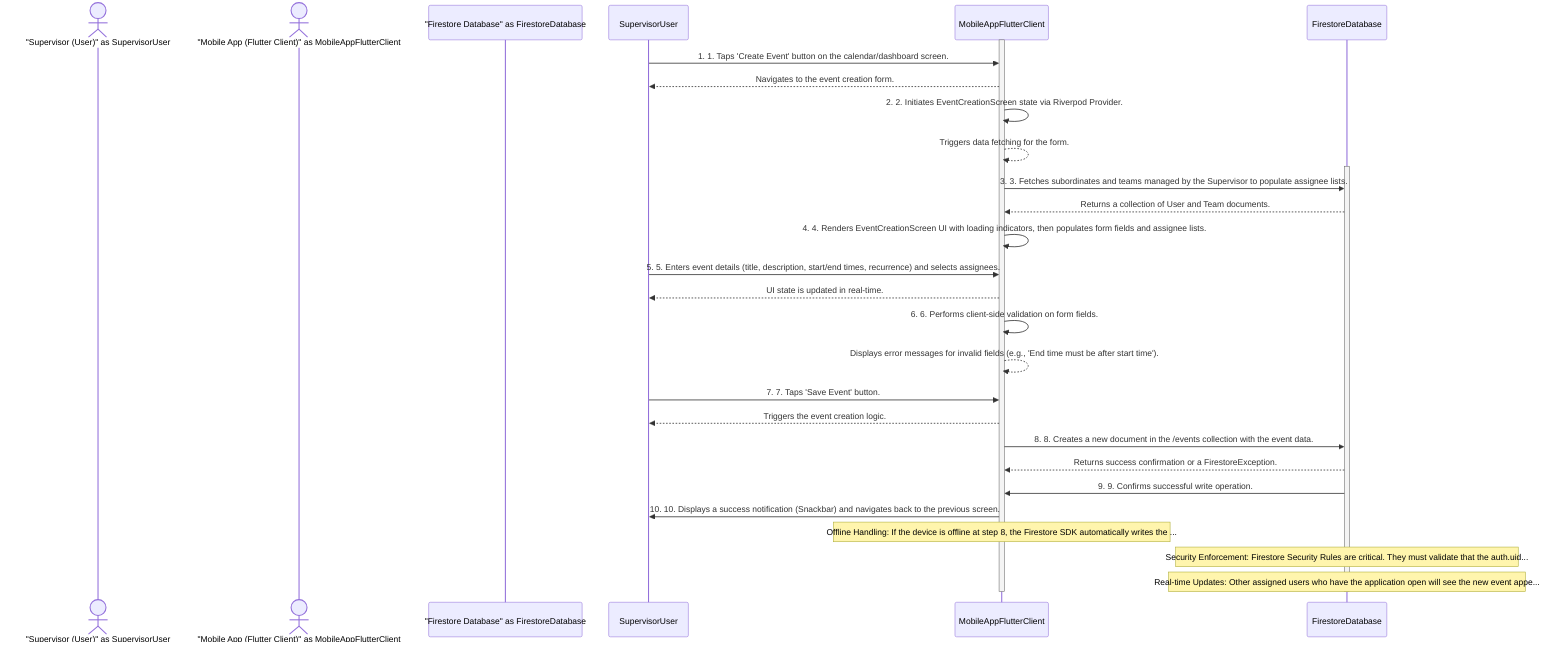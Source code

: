 sequenceDiagram
    actor "Supervisor (User)" as SupervisorUser
    actor "Mobile App (Flutter Client)" as MobileAppFlutterClient
    participant "Firestore Database" as FirestoreDatabase

    activate MobileAppFlutterClient
    SupervisorUser->>MobileAppFlutterClient: 1. 1. Taps 'Create Event' button on the calendar/dashboard screen.
    MobileAppFlutterClient-->>SupervisorUser: Navigates to the event creation form.
    MobileAppFlutterClient->>MobileAppFlutterClient: 2. 2. Initiates EventCreationScreen state via Riverpod Provider.
    MobileAppFlutterClient-->>MobileAppFlutterClient: Triggers data fetching for the form.
    activate FirestoreDatabase
    MobileAppFlutterClient->>FirestoreDatabase: 3. 3. Fetches subordinates and teams managed by the Supervisor to populate assignee lists.
    FirestoreDatabase-->>MobileAppFlutterClient: Returns a collection of User and Team documents.
    MobileAppFlutterClient->>MobileAppFlutterClient: 4. 4. Renders EventCreationScreen UI with loading indicators, then populates form fields and assignee lists.
    SupervisorUser->>MobileAppFlutterClient: 5. 5. Enters event details (title, description, start/end times, recurrence) and selects assignees.
    MobileAppFlutterClient-->>SupervisorUser: UI state is updated in real-time.
    MobileAppFlutterClient->>MobileAppFlutterClient: 6. 6. Performs client-side validation on form fields.
    MobileAppFlutterClient-->>MobileAppFlutterClient: Displays error messages for invalid fields (e.g., 'End time must be after start time').
    SupervisorUser->>MobileAppFlutterClient: 7. 7. Taps 'Save Event' button.
    MobileAppFlutterClient-->>SupervisorUser: Triggers the event creation logic.
    MobileAppFlutterClient->>FirestoreDatabase: 8. 8. Creates a new document in the /events collection with the event data.
    FirestoreDatabase-->>MobileAppFlutterClient: Returns success confirmation or a FirestoreException.
    FirestoreDatabase->>MobileAppFlutterClient: 9. 9. Confirms successful write operation.
    MobileAppFlutterClient->>SupervisorUser: 10. 10. Displays a success notification (Snackbar) and navigates back to the previous screen.

    note over MobileAppFlutterClient: Offline Handling: If the device is offline at step 8, the Firestore SDK automatically writes the ...
    note over FirestoreDatabase: Security Enforcement: Firestore Security Rules are critical. They must validate that the auth.uid...
    note over FirestoreDatabase: Real-time Updates: Other assigned users who have the application open will see the new event appe...

    deactivate FirestoreDatabase
    deactivate MobileAppFlutterClient